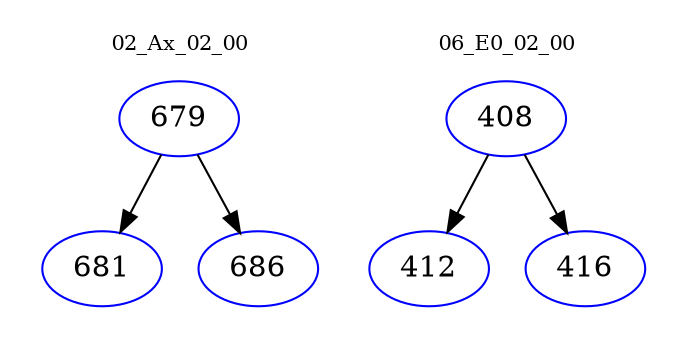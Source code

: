 digraph{
subgraph cluster_0 {
color = white
label = "02_Ax_02_00";
fontsize=10;
T0_679 [label="679", color="blue"]
T0_679 -> T0_681 [color="black"]
T0_681 [label="681", color="blue"]
T0_679 -> T0_686 [color="black"]
T0_686 [label="686", color="blue"]
}
subgraph cluster_1 {
color = white
label = "06_E0_02_00";
fontsize=10;
T1_408 [label="408", color="blue"]
T1_408 -> T1_412 [color="black"]
T1_412 [label="412", color="blue"]
T1_408 -> T1_416 [color="black"]
T1_416 [label="416", color="blue"]
}
}
